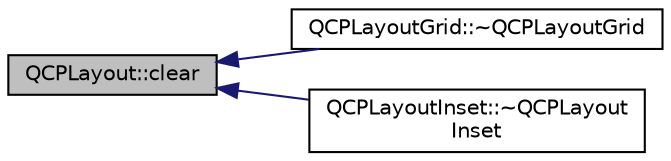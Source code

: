 digraph "QCPLayout::clear"
{
  edge [fontname="Helvetica",fontsize="10",labelfontname="Helvetica",labelfontsize="10"];
  node [fontname="Helvetica",fontsize="10",shape=record];
  rankdir="LR";
  Node1 [label="QCPLayout::clear",height=0.2,width=0.4,color="black", fillcolor="grey75", style="filled", fontcolor="black"];
  Node1 -> Node2 [dir="back",color="midnightblue",fontsize="10",style="solid",fontname="Helvetica"];
  Node2 [label="QCPLayoutGrid::~QCPLayoutGrid",height=0.2,width=0.4,color="black", fillcolor="white", style="filled",URL="$class_q_c_p_layout_grid.html#af859f4a4db693a21056a9e615f6c4a90"];
  Node1 -> Node3 [dir="back",color="midnightblue",fontsize="10",style="solid",fontname="Helvetica"];
  Node3 [label="QCPLayoutInset::~QCPLayout\lInset",height=0.2,width=0.4,color="black", fillcolor="white", style="filled",URL="$class_q_c_p_layout_inset.html#a7d0e5647b2e92df92abab532441db112"];
}
